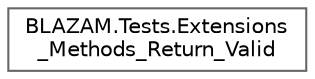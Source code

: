 digraph "Graphical Class Hierarchy"
{
 // LATEX_PDF_SIZE
  bgcolor="transparent";
  edge [fontname=Helvetica,fontsize=10,labelfontname=Helvetica,labelfontsize=10];
  node [fontname=Helvetica,fontsize=10,shape=box,height=0.2,width=0.4];
  rankdir="LR";
  Node0 [id="Node000000",label="BLAZAM.Tests.Extensions\l_Methods_Return_Valid",height=0.2,width=0.4,color="grey40", fillcolor="white", style="filled",URL="$class_b_l_a_z_a_m_1_1_tests_1_1_extensions___methods___return___valid.html",tooltip=" "];
}
